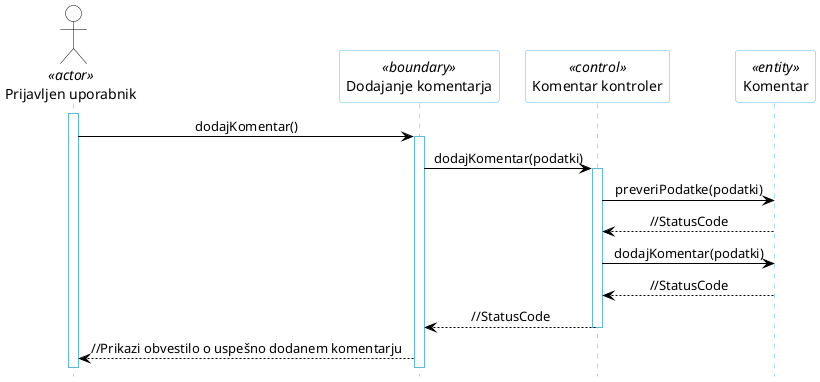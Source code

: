 @startuml
hide footbox

skinparam backgroundcolor transparent
skinparam defaultTextAlignment center
skinparam actorBorderColor black
skinparam actorBackgroundColor white
skinparam arrowColor black  
skinparam sequenceLifeLineBorderColor #5FB8EC
skinparam sequenceParticipantBorderColor #5FB8EC
skinparam sequenceParticipantBackgroundColor white

actor "Prijavljen uporabnik" as U1 <<actor>>

participant "Dodajanje komentarja" as R5 <<boundary>>
participant "Komentar kontroler" as R2 <<control>>
participant "Komentar" as R4 <<entity>>


activate U1
U1 -> R5: dodajKomentar()
activate R5
R5 -> R2: dodajKomentar(podatki)
activate R2
R2 -> R4: preveriPodatke(podatki)
R4 --> R2: //StatusCode
R2 -> R4: dodajKomentar(podatki)
R4 --> R2: //StatusCode
R2 --> R5: //StatusCode
deactivate R2
R5 --> U1: //Prikazi obvestilo o uspešno dodanem komentarju
@enduml

